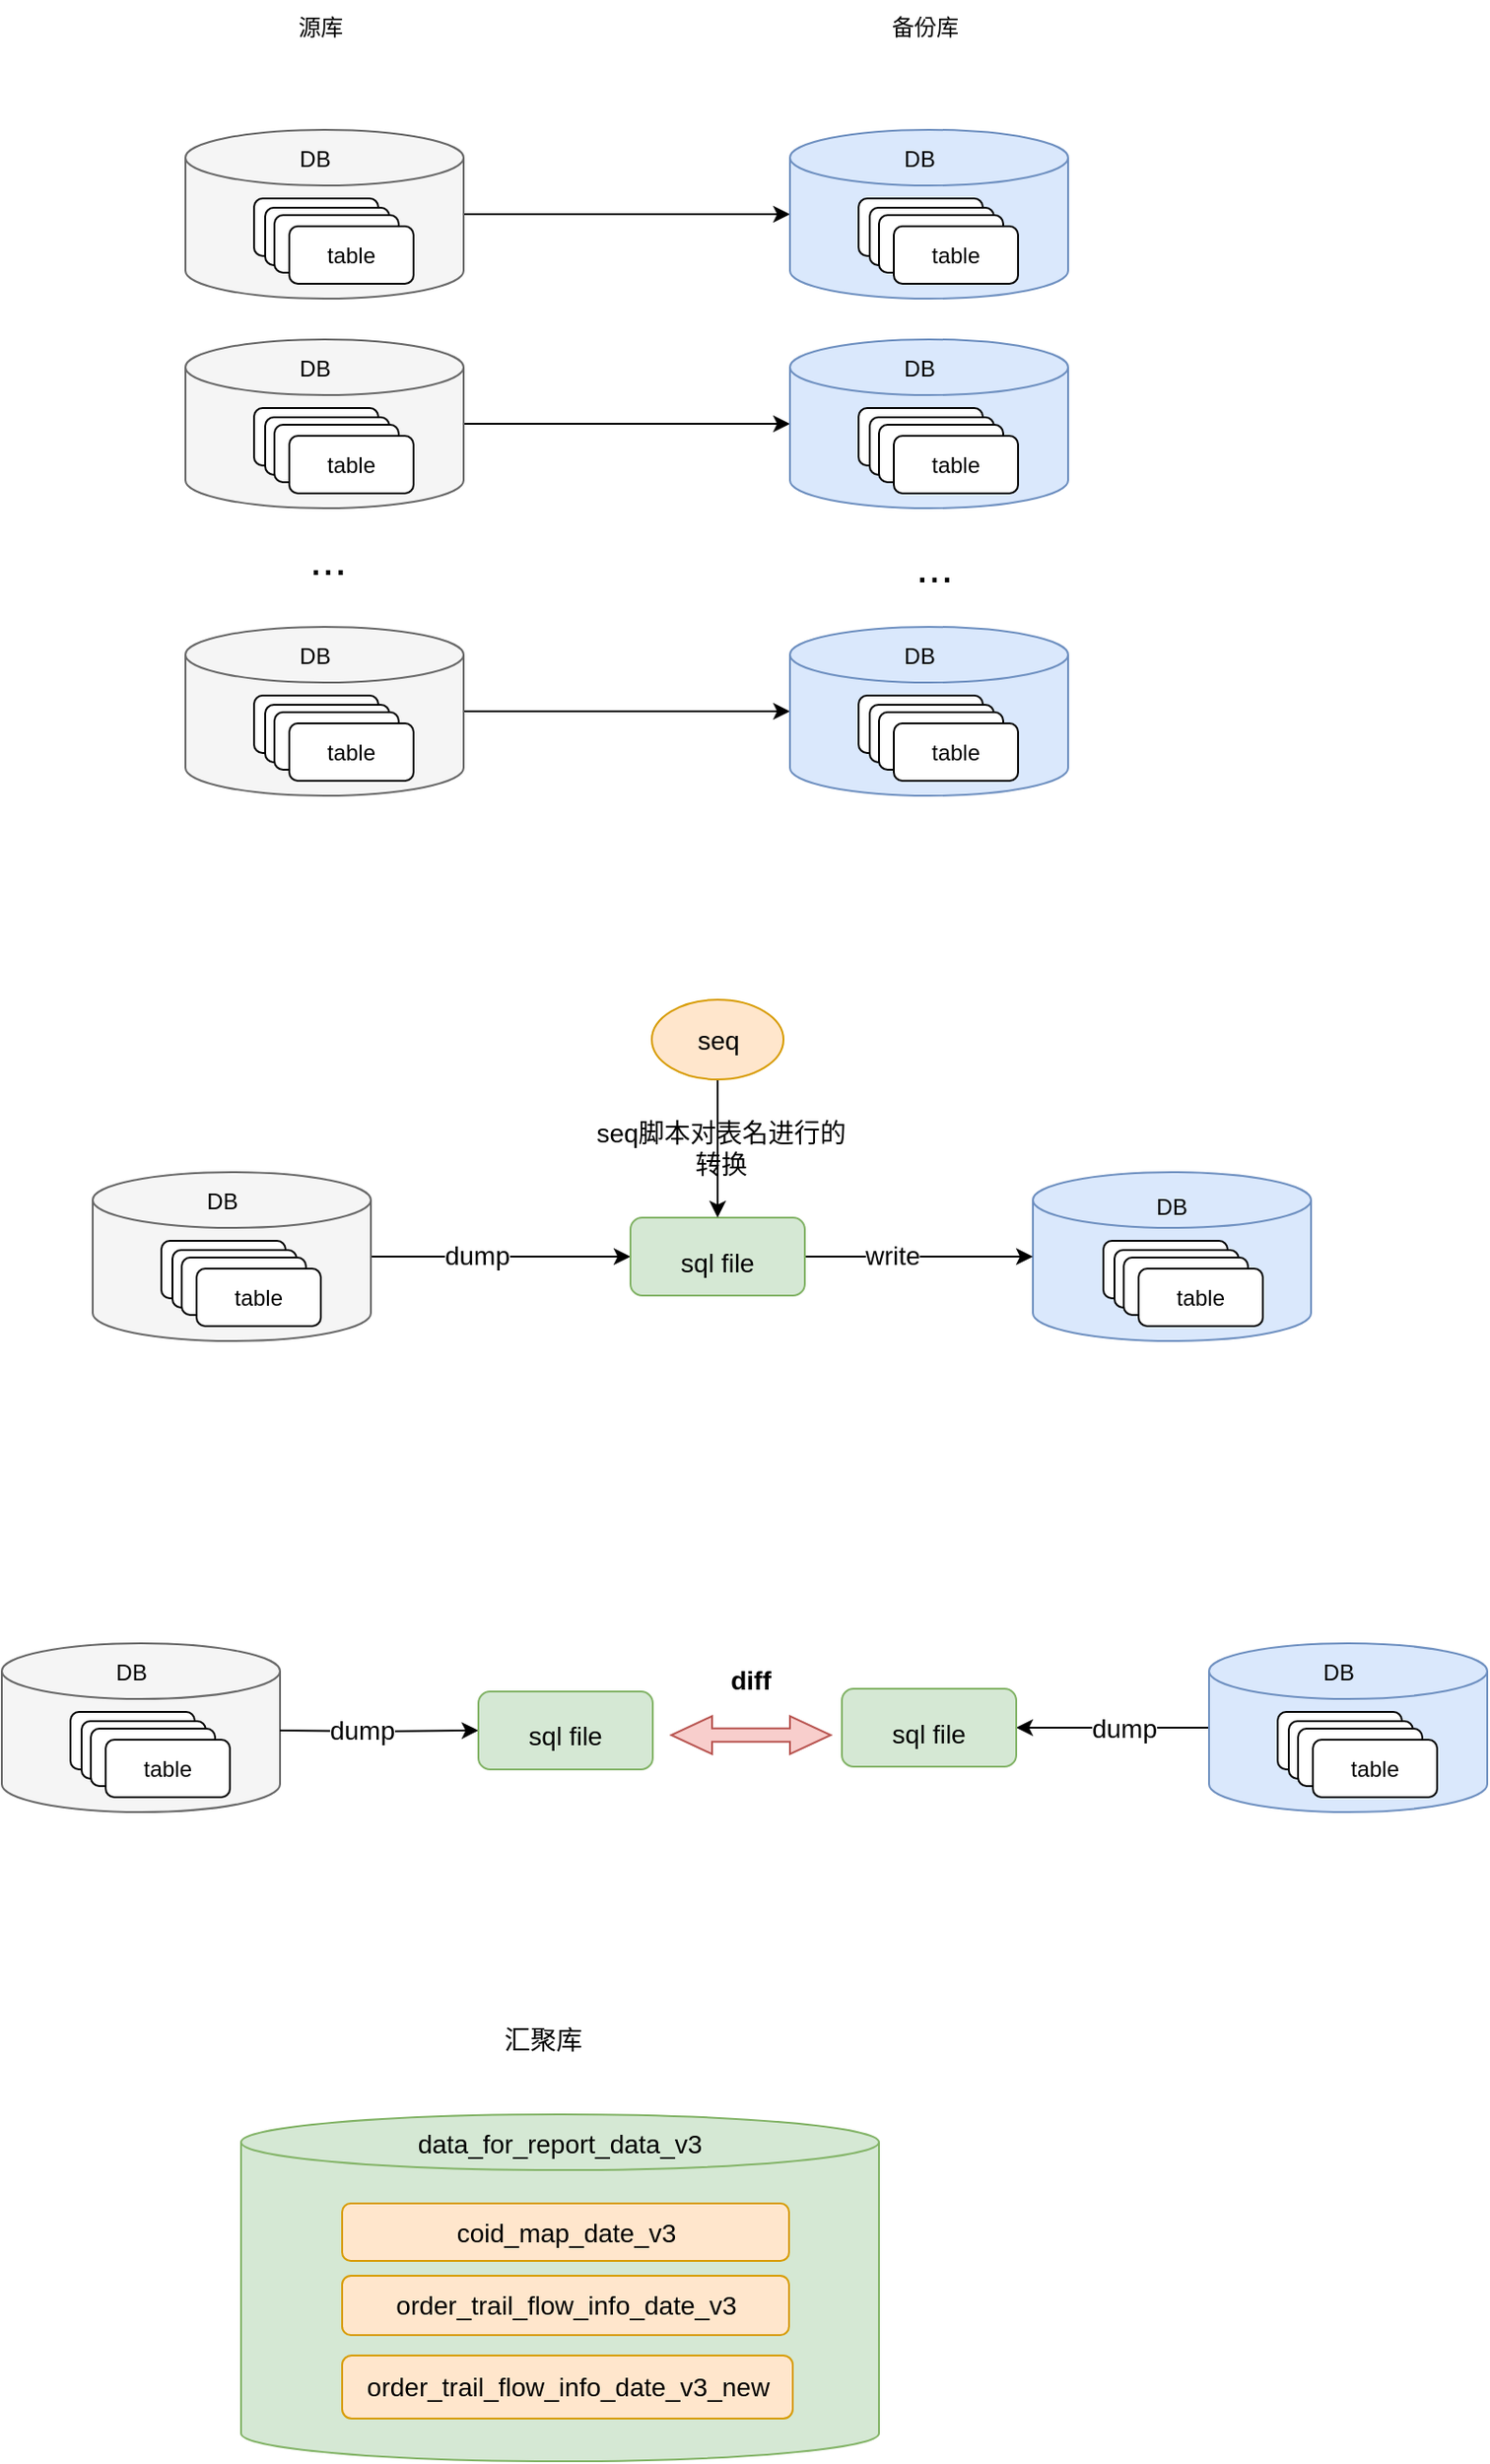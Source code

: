 <mxfile version="19.0.1" type="github">
  <diagram id="n_2ISWD5A4W3zDVkRcPj" name="第 1 页">
    <mxGraphModel dx="1422" dy="762" grid="0" gridSize="10" guides="1" tooltips="1" connect="1" arrows="1" fold="1" page="1" pageScale="1" pageWidth="1654" pageHeight="2336" math="0" shadow="0">
      <root>
        <mxCell id="0" />
        <mxCell id="1" parent="0" />
        <mxCell id="IPXky6w7YJsHBotgT66a-52" style="edgeStyle=orthogonalEdgeStyle;rounded=0;orthogonalLoop=1;jettySize=auto;html=1;" edge="1" parent="1" source="IPXky6w7YJsHBotgT66a-1" target="IPXky6w7YJsHBotgT66a-46">
          <mxGeometry relative="1" as="geometry" />
        </mxCell>
        <mxCell id="IPXky6w7YJsHBotgT66a-1" value="" style="shape=cylinder3;whiteSpace=wrap;html=1;boundedLbl=1;backgroundOutline=1;size=15;fillColor=#f5f5f5;fontColor=#333333;strokeColor=#666666;" vertex="1" parent="1">
          <mxGeometry x="151" y="126" width="150" height="91" as="geometry" />
        </mxCell>
        <mxCell id="IPXky6w7YJsHBotgT66a-2" value="" style="rounded=1;whiteSpace=wrap;html=1;" vertex="1" parent="1">
          <mxGeometry x="188" y="163" width="67" height="31" as="geometry" />
        </mxCell>
        <mxCell id="IPXky6w7YJsHBotgT66a-3" value="" style="rounded=1;whiteSpace=wrap;html=1;" vertex="1" parent="1">
          <mxGeometry x="194" y="168" width="67" height="31" as="geometry" />
        </mxCell>
        <mxCell id="IPXky6w7YJsHBotgT66a-5" value="DB" style="text;html=1;strokeColor=none;fillColor=none;align=center;verticalAlign=middle;whiteSpace=wrap;rounded=0;" vertex="1" parent="1">
          <mxGeometry x="190.5" y="127" width="60" height="30" as="geometry" />
        </mxCell>
        <mxCell id="IPXky6w7YJsHBotgT66a-6" value="table" style="rounded=1;whiteSpace=wrap;html=1;" vertex="1" parent="1">
          <mxGeometry x="199" y="172" width="67" height="31" as="geometry" />
        </mxCell>
        <mxCell id="IPXky6w7YJsHBotgT66a-17" value="源库" style="text;html=1;strokeColor=none;fillColor=none;align=center;verticalAlign=middle;whiteSpace=wrap;rounded=0;" vertex="1" parent="1">
          <mxGeometry x="194" y="56" width="60" height="30" as="geometry" />
        </mxCell>
        <mxCell id="IPXky6w7YJsHBotgT66a-18" value="备份库" style="text;html=1;strokeColor=none;fillColor=none;align=center;verticalAlign=middle;whiteSpace=wrap;rounded=0;" vertex="1" parent="1">
          <mxGeometry x="520" y="56" width="60" height="30" as="geometry" />
        </mxCell>
        <mxCell id="IPXky6w7YJsHBotgT66a-45" value="table" style="rounded=1;whiteSpace=wrap;html=1;" vertex="1" parent="1">
          <mxGeometry x="207" y="178" width="67" height="31" as="geometry" />
        </mxCell>
        <mxCell id="IPXky6w7YJsHBotgT66a-46" value="" style="shape=cylinder3;whiteSpace=wrap;html=1;boundedLbl=1;backgroundOutline=1;size=15;fillColor=#dae8fc;strokeColor=#6c8ebf;" vertex="1" parent="1">
          <mxGeometry x="477" y="126" width="150" height="91" as="geometry" />
        </mxCell>
        <mxCell id="IPXky6w7YJsHBotgT66a-47" value="" style="rounded=1;whiteSpace=wrap;html=1;" vertex="1" parent="1">
          <mxGeometry x="514" y="163" width="67" height="31" as="geometry" />
        </mxCell>
        <mxCell id="IPXky6w7YJsHBotgT66a-48" value="" style="rounded=1;whiteSpace=wrap;html=1;" vertex="1" parent="1">
          <mxGeometry x="520" y="168" width="67" height="31" as="geometry" />
        </mxCell>
        <mxCell id="IPXky6w7YJsHBotgT66a-49" value="DB" style="text;html=1;strokeColor=none;fillColor=none;align=center;verticalAlign=middle;whiteSpace=wrap;rounded=0;" vertex="1" parent="1">
          <mxGeometry x="516.5" y="127" width="60" height="30" as="geometry" />
        </mxCell>
        <mxCell id="IPXky6w7YJsHBotgT66a-50" value="table" style="rounded=1;whiteSpace=wrap;html=1;" vertex="1" parent="1">
          <mxGeometry x="525" y="172" width="67" height="31" as="geometry" />
        </mxCell>
        <mxCell id="IPXky6w7YJsHBotgT66a-51" value="table" style="rounded=1;whiteSpace=wrap;html=1;" vertex="1" parent="1">
          <mxGeometry x="533" y="178" width="67" height="31" as="geometry" />
        </mxCell>
        <mxCell id="IPXky6w7YJsHBotgT66a-68" style="edgeStyle=orthogonalEdgeStyle;rounded=0;orthogonalLoop=1;jettySize=auto;html=1;" edge="1" parent="1" source="IPXky6w7YJsHBotgT66a-69" target="IPXky6w7YJsHBotgT66a-75">
          <mxGeometry relative="1" as="geometry" />
        </mxCell>
        <mxCell id="IPXky6w7YJsHBotgT66a-69" value="" style="shape=cylinder3;whiteSpace=wrap;html=1;boundedLbl=1;backgroundOutline=1;size=15;fillColor=#f5f5f5;fontColor=#333333;strokeColor=#666666;" vertex="1" parent="1">
          <mxGeometry x="151" y="239" width="150" height="91" as="geometry" />
        </mxCell>
        <mxCell id="IPXky6w7YJsHBotgT66a-70" value="" style="rounded=1;whiteSpace=wrap;html=1;" vertex="1" parent="1">
          <mxGeometry x="188" y="276" width="67" height="31" as="geometry" />
        </mxCell>
        <mxCell id="IPXky6w7YJsHBotgT66a-71" value="" style="rounded=1;whiteSpace=wrap;html=1;" vertex="1" parent="1">
          <mxGeometry x="194" y="281" width="67" height="31" as="geometry" />
        </mxCell>
        <mxCell id="IPXky6w7YJsHBotgT66a-72" value="DB" style="text;html=1;strokeColor=none;fillColor=none;align=center;verticalAlign=middle;whiteSpace=wrap;rounded=0;" vertex="1" parent="1">
          <mxGeometry x="190.5" y="240" width="60" height="30" as="geometry" />
        </mxCell>
        <mxCell id="IPXky6w7YJsHBotgT66a-73" value="table" style="rounded=1;whiteSpace=wrap;html=1;" vertex="1" parent="1">
          <mxGeometry x="199" y="285" width="67" height="31" as="geometry" />
        </mxCell>
        <mxCell id="IPXky6w7YJsHBotgT66a-74" value="table" style="rounded=1;whiteSpace=wrap;html=1;" vertex="1" parent="1">
          <mxGeometry x="207" y="291" width="67" height="31" as="geometry" />
        </mxCell>
        <mxCell id="IPXky6w7YJsHBotgT66a-75" value="" style="shape=cylinder3;whiteSpace=wrap;html=1;boundedLbl=1;backgroundOutline=1;size=15;fillColor=#dae8fc;strokeColor=#6c8ebf;" vertex="1" parent="1">
          <mxGeometry x="477" y="239" width="150" height="91" as="geometry" />
        </mxCell>
        <mxCell id="IPXky6w7YJsHBotgT66a-76" value="" style="rounded=1;whiteSpace=wrap;html=1;" vertex="1" parent="1">
          <mxGeometry x="514" y="276" width="67" height="31" as="geometry" />
        </mxCell>
        <mxCell id="IPXky6w7YJsHBotgT66a-77" value="" style="rounded=1;whiteSpace=wrap;html=1;" vertex="1" parent="1">
          <mxGeometry x="520" y="281" width="67" height="31" as="geometry" />
        </mxCell>
        <mxCell id="IPXky6w7YJsHBotgT66a-78" value="DB" style="text;html=1;strokeColor=none;fillColor=none;align=center;verticalAlign=middle;whiteSpace=wrap;rounded=0;" vertex="1" parent="1">
          <mxGeometry x="516.5" y="240" width="60" height="30" as="geometry" />
        </mxCell>
        <mxCell id="IPXky6w7YJsHBotgT66a-79" value="table" style="rounded=1;whiteSpace=wrap;html=1;" vertex="1" parent="1">
          <mxGeometry x="525" y="285" width="67" height="31" as="geometry" />
        </mxCell>
        <mxCell id="IPXky6w7YJsHBotgT66a-80" value="table" style="rounded=1;whiteSpace=wrap;html=1;" vertex="1" parent="1">
          <mxGeometry x="533" y="291" width="67" height="31" as="geometry" />
        </mxCell>
        <mxCell id="IPXky6w7YJsHBotgT66a-81" style="edgeStyle=orthogonalEdgeStyle;rounded=0;orthogonalLoop=1;jettySize=auto;html=1;" edge="1" parent="1" source="IPXky6w7YJsHBotgT66a-82" target="IPXky6w7YJsHBotgT66a-88">
          <mxGeometry relative="1" as="geometry" />
        </mxCell>
        <mxCell id="IPXky6w7YJsHBotgT66a-82" value="" style="shape=cylinder3;whiteSpace=wrap;html=1;boundedLbl=1;backgroundOutline=1;size=15;fillColor=#f5f5f5;fontColor=#333333;strokeColor=#666666;" vertex="1" parent="1">
          <mxGeometry x="151" y="394" width="150" height="91" as="geometry" />
        </mxCell>
        <mxCell id="IPXky6w7YJsHBotgT66a-83" value="" style="rounded=1;whiteSpace=wrap;html=1;" vertex="1" parent="1">
          <mxGeometry x="188" y="431" width="67" height="31" as="geometry" />
        </mxCell>
        <mxCell id="IPXky6w7YJsHBotgT66a-84" value="" style="rounded=1;whiteSpace=wrap;html=1;" vertex="1" parent="1">
          <mxGeometry x="194" y="436" width="67" height="31" as="geometry" />
        </mxCell>
        <mxCell id="IPXky6w7YJsHBotgT66a-85" value="DB" style="text;html=1;strokeColor=none;fillColor=none;align=center;verticalAlign=middle;whiteSpace=wrap;rounded=0;" vertex="1" parent="1">
          <mxGeometry x="190.5" y="395" width="60" height="30" as="geometry" />
        </mxCell>
        <mxCell id="IPXky6w7YJsHBotgT66a-86" value="table" style="rounded=1;whiteSpace=wrap;html=1;" vertex="1" parent="1">
          <mxGeometry x="199" y="440" width="67" height="31" as="geometry" />
        </mxCell>
        <mxCell id="IPXky6w7YJsHBotgT66a-87" value="table" style="rounded=1;whiteSpace=wrap;html=1;" vertex="1" parent="1">
          <mxGeometry x="207" y="446" width="67" height="31" as="geometry" />
        </mxCell>
        <mxCell id="IPXky6w7YJsHBotgT66a-88" value="" style="shape=cylinder3;whiteSpace=wrap;html=1;boundedLbl=1;backgroundOutline=1;size=15;fillColor=#dae8fc;strokeColor=#6c8ebf;" vertex="1" parent="1">
          <mxGeometry x="477" y="394" width="150" height="91" as="geometry" />
        </mxCell>
        <mxCell id="IPXky6w7YJsHBotgT66a-89" value="" style="rounded=1;whiteSpace=wrap;html=1;" vertex="1" parent="1">
          <mxGeometry x="514" y="431" width="67" height="31" as="geometry" />
        </mxCell>
        <mxCell id="IPXky6w7YJsHBotgT66a-90" value="" style="rounded=1;whiteSpace=wrap;html=1;" vertex="1" parent="1">
          <mxGeometry x="520" y="436" width="67" height="31" as="geometry" />
        </mxCell>
        <mxCell id="IPXky6w7YJsHBotgT66a-91" value="DB" style="text;html=1;strokeColor=none;fillColor=none;align=center;verticalAlign=middle;whiteSpace=wrap;rounded=0;" vertex="1" parent="1">
          <mxGeometry x="516.5" y="395" width="60" height="30" as="geometry" />
        </mxCell>
        <mxCell id="IPXky6w7YJsHBotgT66a-92" value="table" style="rounded=1;whiteSpace=wrap;html=1;" vertex="1" parent="1">
          <mxGeometry x="525" y="440" width="67" height="31" as="geometry" />
        </mxCell>
        <mxCell id="IPXky6w7YJsHBotgT66a-93" value="table" style="rounded=1;whiteSpace=wrap;html=1;" vertex="1" parent="1">
          <mxGeometry x="533" y="446" width="67" height="31" as="geometry" />
        </mxCell>
        <mxCell id="IPXky6w7YJsHBotgT66a-94" value="&lt;font style=&quot;font-size: 24px;&quot;&gt;...&lt;/font&gt;" style="text;html=1;strokeColor=none;fillColor=none;align=center;verticalAlign=middle;whiteSpace=wrap;rounded=0;" vertex="1" parent="1">
          <mxGeometry x="197.5" y="343" width="60" height="30" as="geometry" />
        </mxCell>
        <mxCell id="IPXky6w7YJsHBotgT66a-96" value="&lt;font style=&quot;font-size: 24px;&quot;&gt;...&lt;/font&gt;" style="text;html=1;strokeColor=none;fillColor=none;align=center;verticalAlign=middle;whiteSpace=wrap;rounded=0;" vertex="1" parent="1">
          <mxGeometry x="525" y="347" width="60" height="30" as="geometry" />
        </mxCell>
        <mxCell id="IPXky6w7YJsHBotgT66a-113" style="edgeStyle=orthogonalEdgeStyle;rounded=0;orthogonalLoop=1;jettySize=auto;html=1;entryX=0;entryY=0.5;entryDx=0;entryDy=0;fontFamily=Helvetica;fontSize=14;" edge="1" parent="1" source="IPXky6w7YJsHBotgT66a-99" target="IPXky6w7YJsHBotgT66a-112">
          <mxGeometry relative="1" as="geometry" />
        </mxCell>
        <mxCell id="IPXky6w7YJsHBotgT66a-116" value="dump" style="edgeLabel;html=1;align=center;verticalAlign=middle;resizable=0;points=[];fontSize=14;fontFamily=Helvetica;" vertex="1" connectable="0" parent="IPXky6w7YJsHBotgT66a-113">
          <mxGeometry x="-0.2" y="3" relative="1" as="geometry">
            <mxPoint x="1" y="2" as="offset" />
          </mxGeometry>
        </mxCell>
        <mxCell id="IPXky6w7YJsHBotgT66a-99" value="" style="shape=cylinder3;whiteSpace=wrap;html=1;boundedLbl=1;backgroundOutline=1;size=15;fillColor=#f5f5f5;fontColor=#333333;strokeColor=#666666;" vertex="1" parent="1">
          <mxGeometry x="101" y="688" width="150" height="91" as="geometry" />
        </mxCell>
        <mxCell id="IPXky6w7YJsHBotgT66a-100" value="" style="rounded=1;whiteSpace=wrap;html=1;" vertex="1" parent="1">
          <mxGeometry x="138" y="725" width="67" height="31" as="geometry" />
        </mxCell>
        <mxCell id="IPXky6w7YJsHBotgT66a-101" value="" style="rounded=1;whiteSpace=wrap;html=1;" vertex="1" parent="1">
          <mxGeometry x="144" y="730" width="67" height="31" as="geometry" />
        </mxCell>
        <mxCell id="IPXky6w7YJsHBotgT66a-102" value="DB" style="text;html=1;strokeColor=none;fillColor=none;align=center;verticalAlign=middle;whiteSpace=wrap;rounded=0;" vertex="1" parent="1">
          <mxGeometry x="140.5" y="689" width="60" height="30" as="geometry" />
        </mxCell>
        <mxCell id="IPXky6w7YJsHBotgT66a-103" value="table" style="rounded=1;whiteSpace=wrap;html=1;" vertex="1" parent="1">
          <mxGeometry x="149" y="734" width="67" height="31" as="geometry" />
        </mxCell>
        <mxCell id="IPXky6w7YJsHBotgT66a-104" value="table" style="rounded=1;whiteSpace=wrap;html=1;" vertex="1" parent="1">
          <mxGeometry x="157" y="740" width="67" height="31" as="geometry" />
        </mxCell>
        <mxCell id="IPXky6w7YJsHBotgT66a-105" value="" style="shape=cylinder3;whiteSpace=wrap;html=1;boundedLbl=1;backgroundOutline=1;size=15;fillColor=#dae8fc;strokeColor=#6c8ebf;" vertex="1" parent="1">
          <mxGeometry x="608" y="688" width="150" height="91" as="geometry" />
        </mxCell>
        <mxCell id="IPXky6w7YJsHBotgT66a-106" value="" style="rounded=1;whiteSpace=wrap;html=1;" vertex="1" parent="1">
          <mxGeometry x="646" y="725" width="67" height="31" as="geometry" />
        </mxCell>
        <mxCell id="IPXky6w7YJsHBotgT66a-107" value="" style="rounded=1;whiteSpace=wrap;html=1;" vertex="1" parent="1">
          <mxGeometry x="652" y="730" width="67" height="31" as="geometry" />
        </mxCell>
        <mxCell id="IPXky6w7YJsHBotgT66a-108" value="DB" style="text;html=1;strokeColor=none;fillColor=none;align=center;verticalAlign=middle;whiteSpace=wrap;rounded=0;" vertex="1" parent="1">
          <mxGeometry x="653" y="692" width="60" height="30" as="geometry" />
        </mxCell>
        <mxCell id="IPXky6w7YJsHBotgT66a-109" value="table" style="rounded=1;whiteSpace=wrap;html=1;" vertex="1" parent="1">
          <mxGeometry x="657" y="734" width="67" height="31" as="geometry" />
        </mxCell>
        <mxCell id="IPXky6w7YJsHBotgT66a-110" value="table" style="rounded=1;whiteSpace=wrap;html=1;" vertex="1" parent="1">
          <mxGeometry x="665" y="740" width="67" height="31" as="geometry" />
        </mxCell>
        <mxCell id="IPXky6w7YJsHBotgT66a-114" style="edgeStyle=orthogonalEdgeStyle;rounded=0;orthogonalLoop=1;jettySize=auto;html=1;fontFamily=Helvetica;fontSize=14;" edge="1" parent="1" source="IPXky6w7YJsHBotgT66a-112" target="IPXky6w7YJsHBotgT66a-105">
          <mxGeometry relative="1" as="geometry" />
        </mxCell>
        <mxCell id="IPXky6w7YJsHBotgT66a-117" value="write" style="edgeLabel;html=1;align=center;verticalAlign=middle;resizable=0;points=[];fontSize=14;fontFamily=Helvetica;" vertex="1" connectable="0" parent="IPXky6w7YJsHBotgT66a-114">
          <mxGeometry x="-0.236" y="2" relative="1" as="geometry">
            <mxPoint y="1" as="offset" />
          </mxGeometry>
        </mxCell>
        <mxCell id="IPXky6w7YJsHBotgT66a-112" value="&lt;font face=&quot;Helvetica&quot; style=&quot;font-size: 14px;&quot;&gt;sql file&lt;/font&gt;" style="rounded=1;whiteSpace=wrap;html=1;fontFamily=Verdana;fontSize=24;fillColor=#d5e8d4;strokeColor=#82b366;" vertex="1" parent="1">
          <mxGeometry x="391" y="712.5" width="94" height="42" as="geometry" />
        </mxCell>
        <mxCell id="IPXky6w7YJsHBotgT66a-118" value="seq脚本对表名进行的转换" style="text;html=1;strokeColor=none;fillColor=none;align=center;verticalAlign=middle;whiteSpace=wrap;rounded=0;fontFamily=Helvetica;fontSize=14;" vertex="1" parent="1">
          <mxGeometry x="370" y="654" width="140" height="42" as="geometry" />
        </mxCell>
        <mxCell id="IPXky6w7YJsHBotgT66a-120" style="edgeStyle=orthogonalEdgeStyle;rounded=0;orthogonalLoop=1;jettySize=auto;html=1;entryX=0.5;entryY=0;entryDx=0;entryDy=0;fontFamily=Helvetica;fontSize=14;" edge="1" parent="1" source="IPXky6w7YJsHBotgT66a-119" target="IPXky6w7YJsHBotgT66a-112">
          <mxGeometry relative="1" as="geometry" />
        </mxCell>
        <mxCell id="IPXky6w7YJsHBotgT66a-119" value="seq" style="ellipse;whiteSpace=wrap;html=1;fontFamily=Helvetica;fontSize=14;fillColor=#ffe6cc;strokeColor=#d79b00;" vertex="1" parent="1">
          <mxGeometry x="402.5" y="595" width="71" height="43" as="geometry" />
        </mxCell>
        <mxCell id="IPXky6w7YJsHBotgT66a-122" value="" style="shape=cylinder3;whiteSpace=wrap;html=1;boundedLbl=1;backgroundOutline=1;size=15;fillColor=#f5f5f5;fontColor=#333333;strokeColor=#666666;" vertex="1" parent="1">
          <mxGeometry x="52" y="942" width="150" height="91" as="geometry" />
        </mxCell>
        <mxCell id="IPXky6w7YJsHBotgT66a-123" value="" style="rounded=1;whiteSpace=wrap;html=1;" vertex="1" parent="1">
          <mxGeometry x="89" y="979" width="67" height="31" as="geometry" />
        </mxCell>
        <mxCell id="IPXky6w7YJsHBotgT66a-124" value="" style="rounded=1;whiteSpace=wrap;html=1;" vertex="1" parent="1">
          <mxGeometry x="95" y="984" width="67" height="31" as="geometry" />
        </mxCell>
        <mxCell id="IPXky6w7YJsHBotgT66a-125" value="DB" style="text;html=1;strokeColor=none;fillColor=none;align=center;verticalAlign=middle;whiteSpace=wrap;rounded=0;" vertex="1" parent="1">
          <mxGeometry x="91.5" y="943" width="60" height="30" as="geometry" />
        </mxCell>
        <mxCell id="IPXky6w7YJsHBotgT66a-126" value="table" style="rounded=1;whiteSpace=wrap;html=1;" vertex="1" parent="1">
          <mxGeometry x="100" y="988" width="67" height="31" as="geometry" />
        </mxCell>
        <mxCell id="IPXky6w7YJsHBotgT66a-127" value="table" style="rounded=1;whiteSpace=wrap;html=1;" vertex="1" parent="1">
          <mxGeometry x="108" y="994" width="67" height="31" as="geometry" />
        </mxCell>
        <mxCell id="IPXky6w7YJsHBotgT66a-138" style="edgeStyle=orthogonalEdgeStyle;rounded=0;orthogonalLoop=1;jettySize=auto;html=1;entryX=1;entryY=0.5;entryDx=0;entryDy=0;fontFamily=Helvetica;fontSize=14;" edge="1" parent="1" source="IPXky6w7YJsHBotgT66a-128" target="IPXky6w7YJsHBotgT66a-137">
          <mxGeometry relative="1" as="geometry" />
        </mxCell>
        <mxCell id="IPXky6w7YJsHBotgT66a-139" value="dump" style="edgeLabel;html=1;align=center;verticalAlign=middle;resizable=0;points=[];fontSize=14;fontFamily=Helvetica;" vertex="1" connectable="0" parent="IPXky6w7YJsHBotgT66a-138">
          <mxGeometry x="-0.284" y="4" relative="1" as="geometry">
            <mxPoint x="-9" y="-4" as="offset" />
          </mxGeometry>
        </mxCell>
        <mxCell id="IPXky6w7YJsHBotgT66a-128" value="" style="shape=cylinder3;whiteSpace=wrap;html=1;boundedLbl=1;backgroundOutline=1;size=15;fillColor=#dae8fc;strokeColor=#6c8ebf;" vertex="1" parent="1">
          <mxGeometry x="703" y="942" width="150" height="91" as="geometry" />
        </mxCell>
        <mxCell id="IPXky6w7YJsHBotgT66a-129" value="" style="rounded=1;whiteSpace=wrap;html=1;" vertex="1" parent="1">
          <mxGeometry x="740" y="979" width="67" height="31" as="geometry" />
        </mxCell>
        <mxCell id="IPXky6w7YJsHBotgT66a-130" value="" style="rounded=1;whiteSpace=wrap;html=1;" vertex="1" parent="1">
          <mxGeometry x="746" y="984" width="67" height="31" as="geometry" />
        </mxCell>
        <mxCell id="IPXky6w7YJsHBotgT66a-131" value="DB" style="text;html=1;strokeColor=none;fillColor=none;align=center;verticalAlign=middle;whiteSpace=wrap;rounded=0;" vertex="1" parent="1">
          <mxGeometry x="742.5" y="943" width="60" height="30" as="geometry" />
        </mxCell>
        <mxCell id="IPXky6w7YJsHBotgT66a-132" value="table" style="rounded=1;whiteSpace=wrap;html=1;" vertex="1" parent="1">
          <mxGeometry x="751" y="988" width="67" height="31" as="geometry" />
        </mxCell>
        <mxCell id="IPXky6w7YJsHBotgT66a-133" value="table" style="rounded=1;whiteSpace=wrap;html=1;" vertex="1" parent="1">
          <mxGeometry x="759" y="994" width="67" height="31" as="geometry" />
        </mxCell>
        <mxCell id="IPXky6w7YJsHBotgT66a-134" style="edgeStyle=orthogonalEdgeStyle;rounded=0;orthogonalLoop=1;jettySize=auto;html=1;entryX=0;entryY=0.5;entryDx=0;entryDy=0;fontFamily=Helvetica;fontSize=14;" edge="1" parent="1" target="IPXky6w7YJsHBotgT66a-136">
          <mxGeometry relative="1" as="geometry">
            <mxPoint x="202" y="989" as="sourcePoint" />
          </mxGeometry>
        </mxCell>
        <mxCell id="IPXky6w7YJsHBotgT66a-135" value="dump" style="edgeLabel;html=1;align=center;verticalAlign=middle;resizable=0;points=[];fontSize=14;fontFamily=Helvetica;" vertex="1" connectable="0" parent="IPXky6w7YJsHBotgT66a-134">
          <mxGeometry x="-0.2" y="3" relative="1" as="geometry">
            <mxPoint x="1" y="2" as="offset" />
          </mxGeometry>
        </mxCell>
        <mxCell id="IPXky6w7YJsHBotgT66a-136" value="&lt;font face=&quot;Helvetica&quot; style=&quot;font-size: 14px;&quot;&gt;sql file&lt;/font&gt;" style="rounded=1;whiteSpace=wrap;html=1;fontFamily=Verdana;fontSize=24;fillColor=#d5e8d4;strokeColor=#82b366;" vertex="1" parent="1">
          <mxGeometry x="309" y="968" width="94" height="42" as="geometry" />
        </mxCell>
        <mxCell id="IPXky6w7YJsHBotgT66a-137" value="&lt;font face=&quot;Helvetica&quot; style=&quot;font-size: 14px;&quot;&gt;sql file&lt;/font&gt;" style="rounded=1;whiteSpace=wrap;html=1;fontFamily=Verdana;fontSize=24;fillColor=#d5e8d4;strokeColor=#82b366;" vertex="1" parent="1">
          <mxGeometry x="505" y="966.5" width="94" height="42" as="geometry" />
        </mxCell>
        <mxCell id="IPXky6w7YJsHBotgT66a-140" value="" style="html=1;shadow=0;dashed=0;align=center;verticalAlign=middle;shape=mxgraph.arrows2.twoWayArrow;dy=0.65;dx=22;fontFamily=Helvetica;fontSize=14;fillColor=#f8cecc;strokeColor=#b85450;" vertex="1" parent="1">
          <mxGeometry x="413" y="981.25" width="86" height="20.5" as="geometry" />
        </mxCell>
        <mxCell id="IPXky6w7YJsHBotgT66a-143" value="&lt;b&gt;diff&lt;/b&gt;" style="text;html=1;strokeColor=none;fillColor=none;align=center;verticalAlign=middle;whiteSpace=wrap;rounded=0;fontFamily=Helvetica;fontSize=14;" vertex="1" parent="1">
          <mxGeometry x="426" y="947" width="60" height="30" as="geometry" />
        </mxCell>
        <mxCell id="IPXky6w7YJsHBotgT66a-144" value="" style="shape=cylinder3;whiteSpace=wrap;html=1;boundedLbl=1;backgroundOutline=1;size=15;fontFamily=Helvetica;fontSize=14;fillColor=#d5e8d4;strokeColor=#82b366;" vertex="1" parent="1">
          <mxGeometry x="181" y="1196" width="344" height="187" as="geometry" />
        </mxCell>
        <mxCell id="IPXky6w7YJsHBotgT66a-145" value="coid_map_date_v3" style="rounded=1;whiteSpace=wrap;html=1;fontFamily=Helvetica;fontSize=14;fillColor=#ffe6cc;strokeColor=#d79b00;" vertex="1" parent="1">
          <mxGeometry x="235.5" y="1244" width="241" height="31" as="geometry" />
        </mxCell>
        <mxCell id="IPXky6w7YJsHBotgT66a-147" value="order_trail_flow_info_date_v3" style="rounded=1;whiteSpace=wrap;html=1;fontFamily=Helvetica;fontSize=14;fillColor=#ffe6cc;strokeColor=#d79b00;" vertex="1" parent="1">
          <mxGeometry x="235.5" y="1283" width="241" height="32" as="geometry" />
        </mxCell>
        <mxCell id="IPXky6w7YJsHBotgT66a-148" value="order_trail_flow_info_date_v3_new" style="rounded=1;whiteSpace=wrap;html=1;fontFamily=Helvetica;fontSize=14;fillColor=#ffe6cc;strokeColor=#d79b00;" vertex="1" parent="1">
          <mxGeometry x="235.5" y="1326" width="243" height="34" as="geometry" />
        </mxCell>
        <mxCell id="IPXky6w7YJsHBotgT66a-150" value="汇聚库" style="text;html=1;strokeColor=none;fillColor=none;align=center;verticalAlign=middle;whiteSpace=wrap;rounded=0;fontFamily=Helvetica;fontSize=14;" vertex="1" parent="1">
          <mxGeometry x="314" y="1141" width="60" height="30" as="geometry" />
        </mxCell>
        <mxCell id="IPXky6w7YJsHBotgT66a-152" value="data_for_report_data_v3" style="text;html=1;strokeColor=none;fillColor=none;align=center;verticalAlign=middle;whiteSpace=wrap;rounded=0;fontFamily=Helvetica;fontSize=14;" vertex="1" parent="1">
          <mxGeometry x="263.25" y="1200" width="179.5" height="24" as="geometry" />
        </mxCell>
      </root>
    </mxGraphModel>
  </diagram>
</mxfile>
